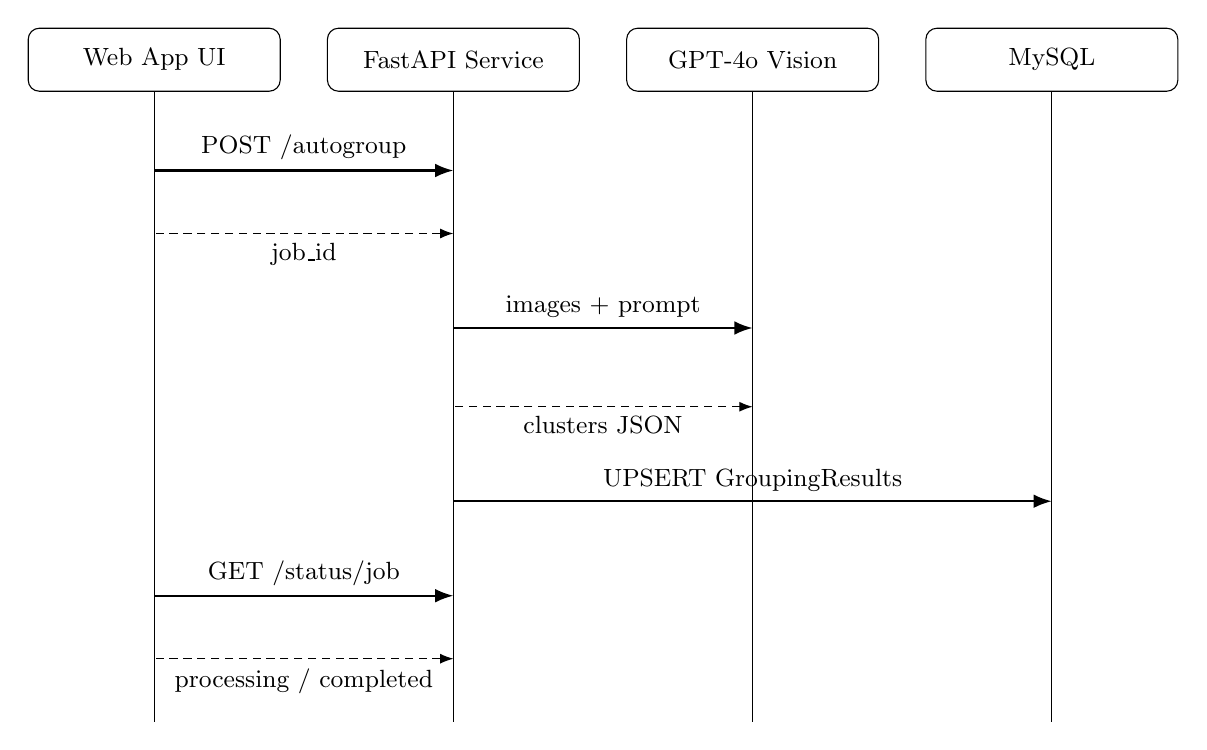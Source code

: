 % sequence-autogroup.tikz  — compact, tidy layout that fits on the page
\begin{tikzpicture}[
  font=\small,
  lifeline/.style={draw,rounded corners,align=center,minimum width=32mm,minimum height=8mm,fill=white},
  msg/.style={-Latex,thick},
  ret/.style={Latex-,densely dashed}
]
% fixed spacing so it stays inside \textwidth
\def\xsep{38mm}
\def\H{80mm}

% lifeline headers
\node[lifeline] (ui)  at (0,0)               {Web App UI};
\node[lifeline] (api) at (\xsep,0)           {FastAPI Service};
\node[lifeline] (gpt) at ({2*\xsep},0)       {GPT-4o Vision};
\node[lifeline] (db)  at ({3*\xsep},0)       {MySQL};

% vertical lifelines
\foreach \n in {ui,api,gpt,db} \draw (\n.south) -- ++(0,-\H);

% helpers (avoid repeated coordinate math)
\newcommand{\msg}[5][.5]{%% normal call
  \path (#2.south) ++(0,-#3) coordinate (mstart#3);
  \path (#4.south |- mstart#3) coordinate (mend#3);
  \draw[msg] (mstart#3) -- (mend#3) node[pos=#1,above]{#5};}
\newcommand{\ret}[5][.5]{%% dashed return
  \path (#2.south) ++(0,-#3) coordinate (rstart#3);
  \path (#4.south |- rstart#3) coordinate (rend#3);
  \draw[ret] (rstart#3) -- (rend#3) node[pos=#1,below]{#5};}

% messages — y positions staggered so labels never collide
\msg{ui}{10mm}{api}{POST /autogroup}
\ret{api}{18mm}{ui}{job\_id}

\msg{api}{30mm}{gpt}{images + prompt}
\ret{gpt}{40mm}{api}{clusters JSON}

\msg{api}{52mm}{db}{UPSERT GroupingResults}

\msg{ui}{64mm}{api}{GET /status/{job}}
\ret{api}{72mm}{ui}{processing / completed}
\end{tikzpicture}
